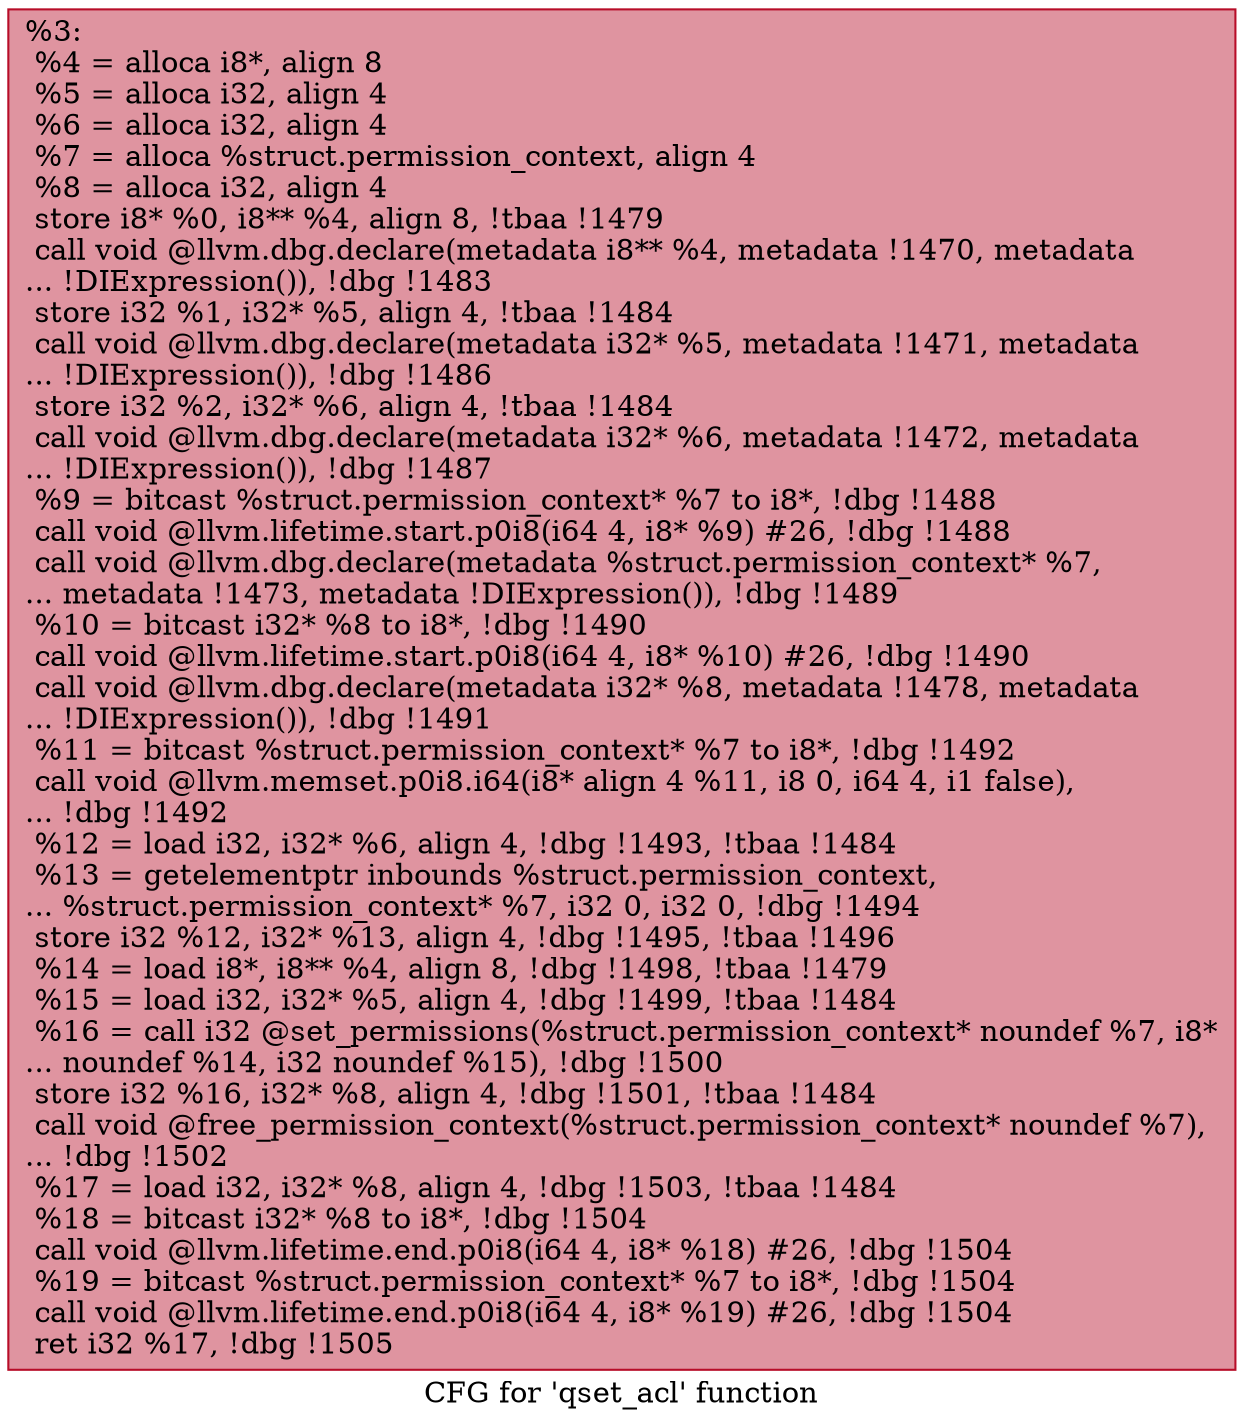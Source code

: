 digraph "CFG for 'qset_acl' function" {
	label="CFG for 'qset_acl' function";

	Node0x1085450 [shape=record,color="#b70d28ff", style=filled, fillcolor="#b70d2870",label="{%3:\l  %4 = alloca i8*, align 8\l  %5 = alloca i32, align 4\l  %6 = alloca i32, align 4\l  %7 = alloca %struct.permission_context, align 4\l  %8 = alloca i32, align 4\l  store i8* %0, i8** %4, align 8, !tbaa !1479\l  call void @llvm.dbg.declare(metadata i8** %4, metadata !1470, metadata\l... !DIExpression()), !dbg !1483\l  store i32 %1, i32* %5, align 4, !tbaa !1484\l  call void @llvm.dbg.declare(metadata i32* %5, metadata !1471, metadata\l... !DIExpression()), !dbg !1486\l  store i32 %2, i32* %6, align 4, !tbaa !1484\l  call void @llvm.dbg.declare(metadata i32* %6, metadata !1472, metadata\l... !DIExpression()), !dbg !1487\l  %9 = bitcast %struct.permission_context* %7 to i8*, !dbg !1488\l  call void @llvm.lifetime.start.p0i8(i64 4, i8* %9) #26, !dbg !1488\l  call void @llvm.dbg.declare(metadata %struct.permission_context* %7,\l... metadata !1473, metadata !DIExpression()), !dbg !1489\l  %10 = bitcast i32* %8 to i8*, !dbg !1490\l  call void @llvm.lifetime.start.p0i8(i64 4, i8* %10) #26, !dbg !1490\l  call void @llvm.dbg.declare(metadata i32* %8, metadata !1478, metadata\l... !DIExpression()), !dbg !1491\l  %11 = bitcast %struct.permission_context* %7 to i8*, !dbg !1492\l  call void @llvm.memset.p0i8.i64(i8* align 4 %11, i8 0, i64 4, i1 false),\l... !dbg !1492\l  %12 = load i32, i32* %6, align 4, !dbg !1493, !tbaa !1484\l  %13 = getelementptr inbounds %struct.permission_context,\l... %struct.permission_context* %7, i32 0, i32 0, !dbg !1494\l  store i32 %12, i32* %13, align 4, !dbg !1495, !tbaa !1496\l  %14 = load i8*, i8** %4, align 8, !dbg !1498, !tbaa !1479\l  %15 = load i32, i32* %5, align 4, !dbg !1499, !tbaa !1484\l  %16 = call i32 @set_permissions(%struct.permission_context* noundef %7, i8*\l... noundef %14, i32 noundef %15), !dbg !1500\l  store i32 %16, i32* %8, align 4, !dbg !1501, !tbaa !1484\l  call void @free_permission_context(%struct.permission_context* noundef %7),\l... !dbg !1502\l  %17 = load i32, i32* %8, align 4, !dbg !1503, !tbaa !1484\l  %18 = bitcast i32* %8 to i8*, !dbg !1504\l  call void @llvm.lifetime.end.p0i8(i64 4, i8* %18) #26, !dbg !1504\l  %19 = bitcast %struct.permission_context* %7 to i8*, !dbg !1504\l  call void @llvm.lifetime.end.p0i8(i64 4, i8* %19) #26, !dbg !1504\l  ret i32 %17, !dbg !1505\l}"];
}
